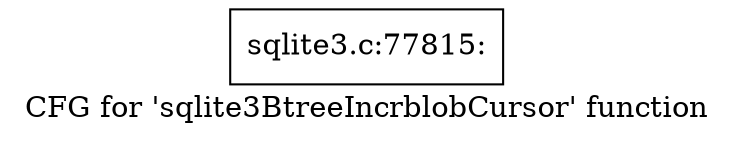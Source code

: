 digraph "CFG for 'sqlite3BtreeIncrblobCursor' function" {
	label="CFG for 'sqlite3BtreeIncrblobCursor' function";

	Node0x55c0f8631ba0 [shape=record,label="{sqlite3.c:77815:}"];
}
